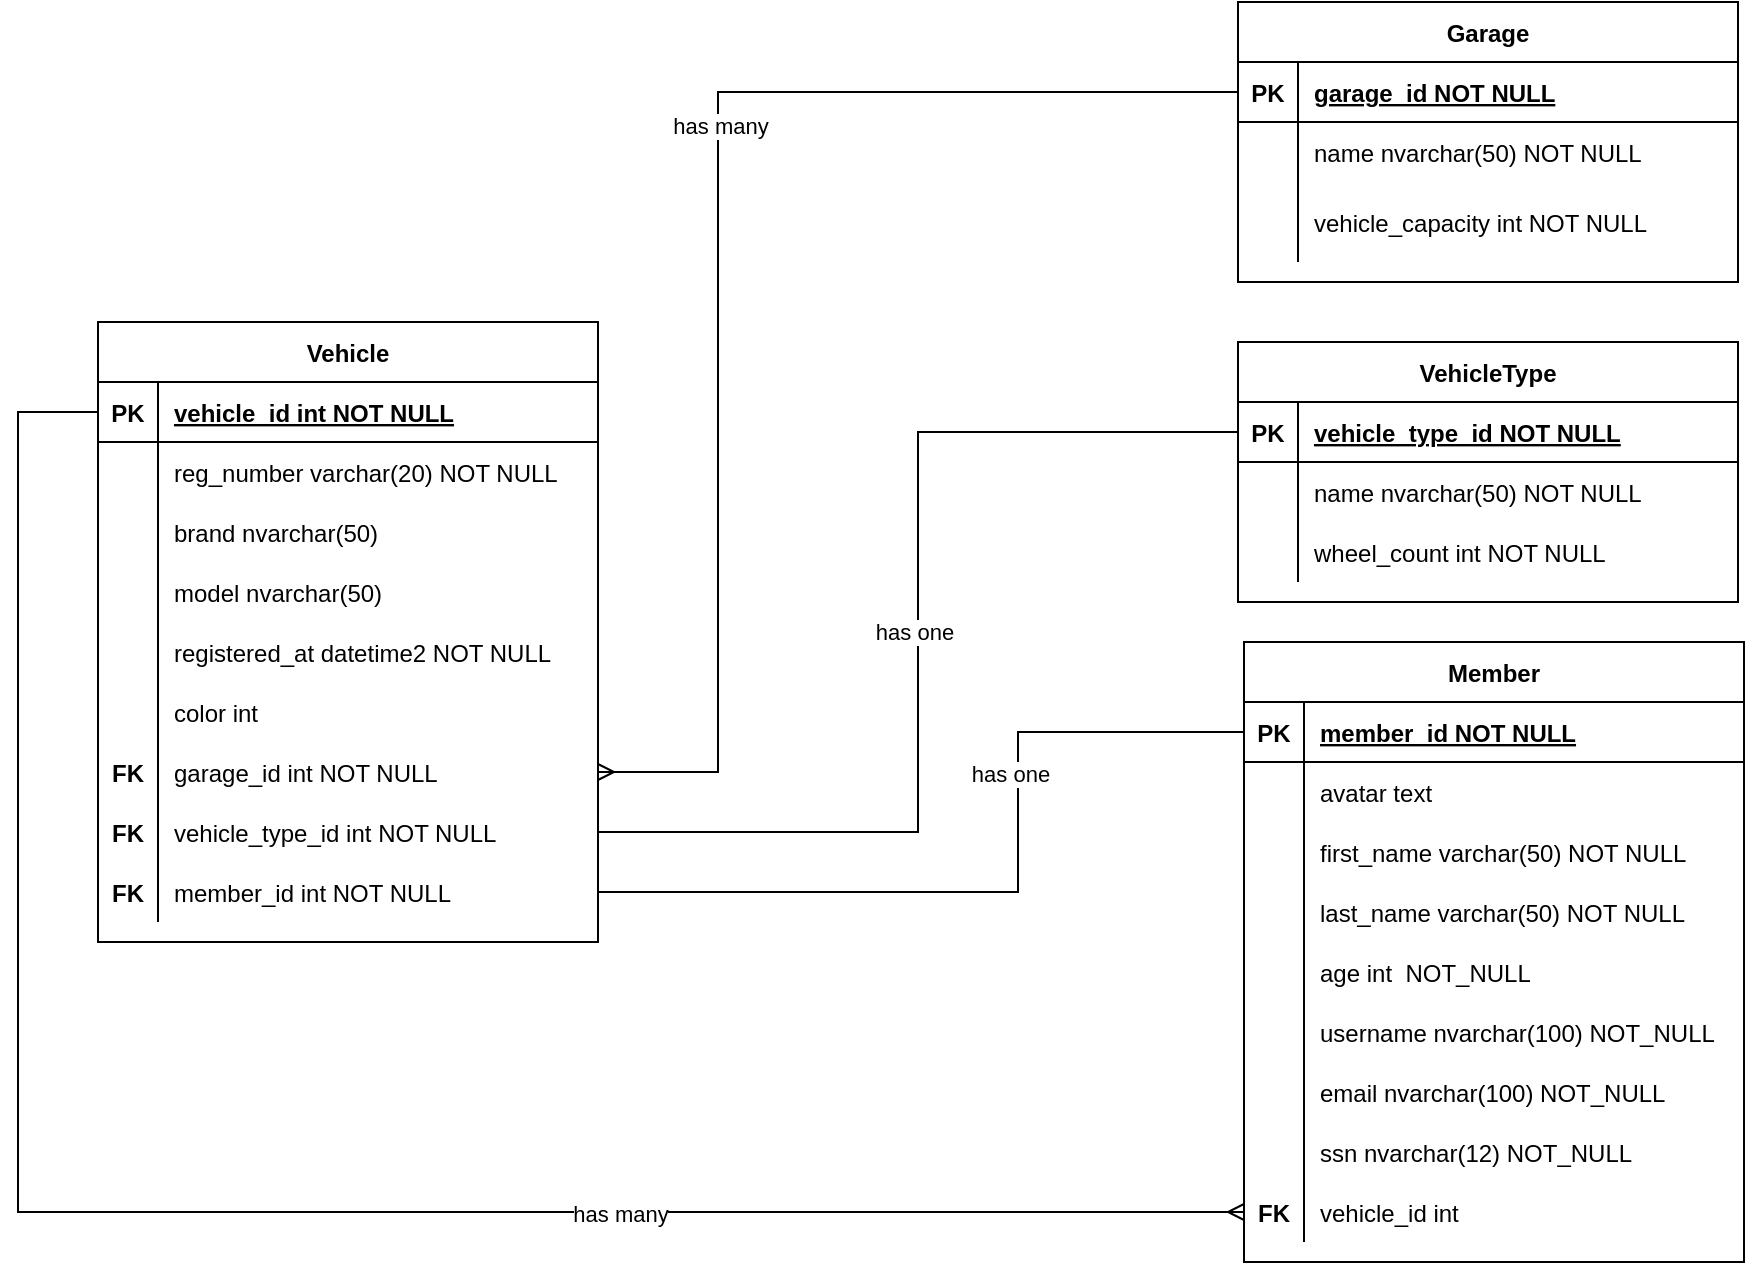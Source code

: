 <mxfile version="24.3.1" type="github">
  <diagram id="R2lEEEUBdFMjLlhIrx00" name="Page-1">
    <mxGraphModel dx="1235" dy="655" grid="1" gridSize="10" guides="1" tooltips="1" connect="1" arrows="1" fold="1" page="1" pageScale="1" pageWidth="1100" pageHeight="850" math="0" shadow="0" extFonts="Permanent Marker^https://fonts.googleapis.com/css?family=Permanent+Marker">
      <root>
        <mxCell id="0" />
        <mxCell id="1" parent="0" />
        <mxCell id="C-vyLk0tnHw3VtMMgP7b-23" value="Vehicle" style="shape=table;startSize=30;container=1;collapsible=1;childLayout=tableLayout;fixedRows=1;rowLines=0;fontStyle=1;align=center;resizeLast=1;" parent="1" vertex="1">
          <mxGeometry x="100" y="310" width="250" height="310" as="geometry" />
        </mxCell>
        <mxCell id="C-vyLk0tnHw3VtMMgP7b-24" value="" style="shape=partialRectangle;collapsible=0;dropTarget=0;pointerEvents=0;fillColor=none;points=[[0,0.5],[1,0.5]];portConstraint=eastwest;top=0;left=0;right=0;bottom=1;" parent="C-vyLk0tnHw3VtMMgP7b-23" vertex="1">
          <mxGeometry y="30" width="250" height="30" as="geometry" />
        </mxCell>
        <mxCell id="C-vyLk0tnHw3VtMMgP7b-25" value="PK" style="shape=partialRectangle;overflow=hidden;connectable=0;fillColor=none;top=0;left=0;bottom=0;right=0;fontStyle=1;" parent="C-vyLk0tnHw3VtMMgP7b-24" vertex="1">
          <mxGeometry width="30" height="30" as="geometry">
            <mxRectangle width="30" height="30" as="alternateBounds" />
          </mxGeometry>
        </mxCell>
        <mxCell id="C-vyLk0tnHw3VtMMgP7b-26" value="vehicle_id int NOT NULL " style="shape=partialRectangle;overflow=hidden;connectable=0;fillColor=none;top=0;left=0;bottom=0;right=0;align=left;spacingLeft=6;fontStyle=5;" parent="C-vyLk0tnHw3VtMMgP7b-24" vertex="1">
          <mxGeometry x="30" width="220" height="30" as="geometry">
            <mxRectangle width="220" height="30" as="alternateBounds" />
          </mxGeometry>
        </mxCell>
        <mxCell id="C-vyLk0tnHw3VtMMgP7b-27" value="" style="shape=partialRectangle;collapsible=0;dropTarget=0;pointerEvents=0;fillColor=none;points=[[0,0.5],[1,0.5]];portConstraint=eastwest;top=0;left=0;right=0;bottom=0;" parent="C-vyLk0tnHw3VtMMgP7b-23" vertex="1">
          <mxGeometry y="60" width="250" height="30" as="geometry" />
        </mxCell>
        <mxCell id="C-vyLk0tnHw3VtMMgP7b-28" value="" style="shape=partialRectangle;overflow=hidden;connectable=0;fillColor=none;top=0;left=0;bottom=0;right=0;" parent="C-vyLk0tnHw3VtMMgP7b-27" vertex="1">
          <mxGeometry width="30" height="30" as="geometry">
            <mxRectangle width="30" height="30" as="alternateBounds" />
          </mxGeometry>
        </mxCell>
        <mxCell id="C-vyLk0tnHw3VtMMgP7b-29" value="reg_number varchar(20) NOT NULL" style="shape=partialRectangle;overflow=hidden;connectable=0;fillColor=none;top=0;left=0;bottom=0;right=0;align=left;spacingLeft=6;" parent="C-vyLk0tnHw3VtMMgP7b-27" vertex="1">
          <mxGeometry x="30" width="220" height="30" as="geometry">
            <mxRectangle width="220" height="30" as="alternateBounds" />
          </mxGeometry>
        </mxCell>
        <mxCell id="S6oRHh5kuAe6m_ISH4qR-15" value="" style="shape=partialRectangle;collapsible=0;dropTarget=0;pointerEvents=0;fillColor=none;points=[[0,0.5],[1,0.5]];portConstraint=eastwest;top=0;left=0;right=0;bottom=0;" parent="C-vyLk0tnHw3VtMMgP7b-23" vertex="1">
          <mxGeometry y="90" width="250" height="30" as="geometry" />
        </mxCell>
        <mxCell id="S6oRHh5kuAe6m_ISH4qR-16" value="" style="shape=partialRectangle;overflow=hidden;connectable=0;fillColor=none;top=0;left=0;bottom=0;right=0;" parent="S6oRHh5kuAe6m_ISH4qR-15" vertex="1">
          <mxGeometry width="30" height="30" as="geometry">
            <mxRectangle width="30" height="30" as="alternateBounds" />
          </mxGeometry>
        </mxCell>
        <mxCell id="S6oRHh5kuAe6m_ISH4qR-17" value="brand nvarchar(50)" style="shape=partialRectangle;overflow=hidden;connectable=0;fillColor=none;top=0;left=0;bottom=0;right=0;align=left;spacingLeft=6;" parent="S6oRHh5kuAe6m_ISH4qR-15" vertex="1">
          <mxGeometry x="30" width="220" height="30" as="geometry">
            <mxRectangle width="220" height="30" as="alternateBounds" />
          </mxGeometry>
        </mxCell>
        <mxCell id="S6oRHh5kuAe6m_ISH4qR-18" value="" style="shape=partialRectangle;collapsible=0;dropTarget=0;pointerEvents=0;fillColor=none;points=[[0,0.5],[1,0.5]];portConstraint=eastwest;top=0;left=0;right=0;bottom=0;" parent="C-vyLk0tnHw3VtMMgP7b-23" vertex="1">
          <mxGeometry y="120" width="250" height="30" as="geometry" />
        </mxCell>
        <mxCell id="S6oRHh5kuAe6m_ISH4qR-19" value="" style="shape=partialRectangle;overflow=hidden;connectable=0;fillColor=none;top=0;left=0;bottom=0;right=0;" parent="S6oRHh5kuAe6m_ISH4qR-18" vertex="1">
          <mxGeometry width="30" height="30" as="geometry">
            <mxRectangle width="30" height="30" as="alternateBounds" />
          </mxGeometry>
        </mxCell>
        <mxCell id="S6oRHh5kuAe6m_ISH4qR-20" value="model nvarchar(50)" style="shape=partialRectangle;overflow=hidden;connectable=0;fillColor=none;top=0;left=0;bottom=0;right=0;align=left;spacingLeft=6;" parent="S6oRHh5kuAe6m_ISH4qR-18" vertex="1">
          <mxGeometry x="30" width="220" height="30" as="geometry">
            <mxRectangle width="220" height="30" as="alternateBounds" />
          </mxGeometry>
        </mxCell>
        <mxCell id="S6oRHh5kuAe6m_ISH4qR-21" value="" style="shape=partialRectangle;collapsible=0;dropTarget=0;pointerEvents=0;fillColor=none;points=[[0,0.5],[1,0.5]];portConstraint=eastwest;top=0;left=0;right=0;bottom=0;" parent="C-vyLk0tnHw3VtMMgP7b-23" vertex="1">
          <mxGeometry y="150" width="250" height="30" as="geometry" />
        </mxCell>
        <mxCell id="S6oRHh5kuAe6m_ISH4qR-22" value="" style="shape=partialRectangle;overflow=hidden;connectable=0;fillColor=none;top=0;left=0;bottom=0;right=0;" parent="S6oRHh5kuAe6m_ISH4qR-21" vertex="1">
          <mxGeometry width="30" height="30" as="geometry">
            <mxRectangle width="30" height="30" as="alternateBounds" />
          </mxGeometry>
        </mxCell>
        <mxCell id="S6oRHh5kuAe6m_ISH4qR-23" value="registered_at datetime2 NOT NULL" style="shape=partialRectangle;overflow=hidden;connectable=0;fillColor=none;top=0;left=0;bottom=0;right=0;align=left;spacingLeft=6;" parent="S6oRHh5kuAe6m_ISH4qR-21" vertex="1">
          <mxGeometry x="30" width="220" height="30" as="geometry">
            <mxRectangle width="220" height="30" as="alternateBounds" />
          </mxGeometry>
        </mxCell>
        <mxCell id="S6oRHh5kuAe6m_ISH4qR-24" value="" style="shape=partialRectangle;collapsible=0;dropTarget=0;pointerEvents=0;fillColor=none;points=[[0,0.5],[1,0.5]];portConstraint=eastwest;top=0;left=0;right=0;bottom=0;" parent="C-vyLk0tnHw3VtMMgP7b-23" vertex="1">
          <mxGeometry y="180" width="250" height="30" as="geometry" />
        </mxCell>
        <mxCell id="S6oRHh5kuAe6m_ISH4qR-25" value="" style="shape=partialRectangle;overflow=hidden;connectable=0;fillColor=none;top=0;left=0;bottom=0;right=0;" parent="S6oRHh5kuAe6m_ISH4qR-24" vertex="1">
          <mxGeometry width="30" height="30" as="geometry">
            <mxRectangle width="30" height="30" as="alternateBounds" />
          </mxGeometry>
        </mxCell>
        <mxCell id="S6oRHh5kuAe6m_ISH4qR-26" value="color int" style="shape=partialRectangle;overflow=hidden;connectable=0;fillColor=none;top=0;left=0;bottom=0;right=0;align=left;spacingLeft=6;" parent="S6oRHh5kuAe6m_ISH4qR-24" vertex="1">
          <mxGeometry x="30" width="220" height="30" as="geometry">
            <mxRectangle width="220" height="30" as="alternateBounds" />
          </mxGeometry>
        </mxCell>
        <mxCell id="S6oRHh5kuAe6m_ISH4qR-27" value="" style="shape=partialRectangle;collapsible=0;dropTarget=0;pointerEvents=0;fillColor=none;points=[[0,0.5],[1,0.5]];portConstraint=eastwest;top=0;left=0;right=0;bottom=0;" parent="C-vyLk0tnHw3VtMMgP7b-23" vertex="1">
          <mxGeometry y="210" width="250" height="30" as="geometry" />
        </mxCell>
        <mxCell id="S6oRHh5kuAe6m_ISH4qR-28" value="FK" style="shape=partialRectangle;overflow=hidden;connectable=0;fillColor=none;top=0;left=0;bottom=0;right=0;fontStyle=1" parent="S6oRHh5kuAe6m_ISH4qR-27" vertex="1">
          <mxGeometry width="30" height="30" as="geometry">
            <mxRectangle width="30" height="30" as="alternateBounds" />
          </mxGeometry>
        </mxCell>
        <mxCell id="S6oRHh5kuAe6m_ISH4qR-29" value="garage_id int NOT NULL" style="shape=partialRectangle;overflow=hidden;connectable=0;fillColor=none;top=0;left=0;bottom=0;right=0;align=left;spacingLeft=6;" parent="S6oRHh5kuAe6m_ISH4qR-27" vertex="1">
          <mxGeometry x="30" width="220" height="30" as="geometry">
            <mxRectangle width="220" height="30" as="alternateBounds" />
          </mxGeometry>
        </mxCell>
        <mxCell id="S6oRHh5kuAe6m_ISH4qR-30" value="" style="shape=partialRectangle;collapsible=0;dropTarget=0;pointerEvents=0;fillColor=none;points=[[0,0.5],[1,0.5]];portConstraint=eastwest;top=0;left=0;right=0;bottom=0;" parent="C-vyLk0tnHw3VtMMgP7b-23" vertex="1">
          <mxGeometry y="240" width="250" height="30" as="geometry" />
        </mxCell>
        <mxCell id="S6oRHh5kuAe6m_ISH4qR-31" value="FK" style="shape=partialRectangle;overflow=hidden;connectable=0;fillColor=none;top=0;left=0;bottom=0;right=0;fontStyle=1" parent="S6oRHh5kuAe6m_ISH4qR-30" vertex="1">
          <mxGeometry width="30" height="30" as="geometry">
            <mxRectangle width="30" height="30" as="alternateBounds" />
          </mxGeometry>
        </mxCell>
        <mxCell id="S6oRHh5kuAe6m_ISH4qR-32" value="vehicle_type_id int NOT NULL" style="shape=partialRectangle;overflow=hidden;connectable=0;fillColor=none;top=0;left=0;bottom=0;right=0;align=left;spacingLeft=6;" parent="S6oRHh5kuAe6m_ISH4qR-30" vertex="1">
          <mxGeometry x="30" width="220" height="30" as="geometry">
            <mxRectangle width="220" height="30" as="alternateBounds" />
          </mxGeometry>
        </mxCell>
        <mxCell id="S6oRHh5kuAe6m_ISH4qR-70" value="" style="shape=partialRectangle;collapsible=0;dropTarget=0;pointerEvents=0;fillColor=none;points=[[0,0.5],[1,0.5]];portConstraint=eastwest;top=0;left=0;right=0;bottom=0;" parent="C-vyLk0tnHw3VtMMgP7b-23" vertex="1">
          <mxGeometry y="270" width="250" height="30" as="geometry" />
        </mxCell>
        <mxCell id="S6oRHh5kuAe6m_ISH4qR-71" value="FK" style="shape=partialRectangle;overflow=hidden;connectable=0;fillColor=none;top=0;left=0;bottom=0;right=0;fontStyle=1" parent="S6oRHh5kuAe6m_ISH4qR-70" vertex="1">
          <mxGeometry width="30" height="30" as="geometry">
            <mxRectangle width="30" height="30" as="alternateBounds" />
          </mxGeometry>
        </mxCell>
        <mxCell id="S6oRHh5kuAe6m_ISH4qR-72" value="member_id int NOT NULL" style="shape=partialRectangle;overflow=hidden;connectable=0;fillColor=none;top=0;left=0;bottom=0;right=0;align=left;spacingLeft=6;" parent="S6oRHh5kuAe6m_ISH4qR-70" vertex="1">
          <mxGeometry x="30" width="220" height="30" as="geometry">
            <mxRectangle width="220" height="30" as="alternateBounds" />
          </mxGeometry>
        </mxCell>
        <mxCell id="S6oRHh5kuAe6m_ISH4qR-73" value="VehicleType" style="shape=table;startSize=30;container=1;collapsible=1;childLayout=tableLayout;fixedRows=1;rowLines=0;fontStyle=1;align=center;resizeLast=1;" parent="1" vertex="1">
          <mxGeometry x="670" y="320" width="250" height="130" as="geometry" />
        </mxCell>
        <mxCell id="S6oRHh5kuAe6m_ISH4qR-74" value="" style="shape=partialRectangle;collapsible=0;dropTarget=0;pointerEvents=0;fillColor=none;points=[[0,0.5],[1,0.5]];portConstraint=eastwest;top=0;left=0;right=0;bottom=1;" parent="S6oRHh5kuAe6m_ISH4qR-73" vertex="1">
          <mxGeometry y="30" width="250" height="30" as="geometry" />
        </mxCell>
        <mxCell id="S6oRHh5kuAe6m_ISH4qR-75" value="PK" style="shape=partialRectangle;overflow=hidden;connectable=0;fillColor=none;top=0;left=0;bottom=0;right=0;fontStyle=1;" parent="S6oRHh5kuAe6m_ISH4qR-74" vertex="1">
          <mxGeometry width="30" height="30" as="geometry">
            <mxRectangle width="30" height="30" as="alternateBounds" />
          </mxGeometry>
        </mxCell>
        <mxCell id="S6oRHh5kuAe6m_ISH4qR-76" value="vehicle_type_id NOT NULL" style="shape=partialRectangle;overflow=hidden;connectable=0;fillColor=none;top=0;left=0;bottom=0;right=0;align=left;spacingLeft=6;fontStyle=5;" parent="S6oRHh5kuAe6m_ISH4qR-74" vertex="1">
          <mxGeometry x="30" width="220" height="30" as="geometry">
            <mxRectangle width="220" height="30" as="alternateBounds" />
          </mxGeometry>
        </mxCell>
        <mxCell id="S6oRHh5kuAe6m_ISH4qR-77" value="" style="shape=partialRectangle;collapsible=0;dropTarget=0;pointerEvents=0;fillColor=none;points=[[0,0.5],[1,0.5]];portConstraint=eastwest;top=0;left=0;right=0;bottom=0;" parent="S6oRHh5kuAe6m_ISH4qR-73" vertex="1">
          <mxGeometry y="60" width="250" height="30" as="geometry" />
        </mxCell>
        <mxCell id="S6oRHh5kuAe6m_ISH4qR-78" value="" style="shape=partialRectangle;overflow=hidden;connectable=0;fillColor=none;top=0;left=0;bottom=0;right=0;" parent="S6oRHh5kuAe6m_ISH4qR-77" vertex="1">
          <mxGeometry width="30" height="30" as="geometry">
            <mxRectangle width="30" height="30" as="alternateBounds" />
          </mxGeometry>
        </mxCell>
        <mxCell id="S6oRHh5kuAe6m_ISH4qR-79" value="name nvarchar(50) NOT NULL" style="shape=partialRectangle;overflow=hidden;connectable=0;fillColor=none;top=0;left=0;bottom=0;right=0;align=left;spacingLeft=6;" parent="S6oRHh5kuAe6m_ISH4qR-77" vertex="1">
          <mxGeometry x="30" width="220" height="30" as="geometry">
            <mxRectangle width="220" height="30" as="alternateBounds" />
          </mxGeometry>
        </mxCell>
        <mxCell id="S6oRHh5kuAe6m_ISH4qR-80" value="" style="shape=partialRectangle;collapsible=0;dropTarget=0;pointerEvents=0;fillColor=none;points=[[0,0.5],[1,0.5]];portConstraint=eastwest;top=0;left=0;right=0;bottom=0;" parent="S6oRHh5kuAe6m_ISH4qR-73" vertex="1">
          <mxGeometry y="90" width="250" height="30" as="geometry" />
        </mxCell>
        <mxCell id="S6oRHh5kuAe6m_ISH4qR-81" value="" style="shape=partialRectangle;overflow=hidden;connectable=0;fillColor=none;top=0;left=0;bottom=0;right=0;" parent="S6oRHh5kuAe6m_ISH4qR-80" vertex="1">
          <mxGeometry width="30" height="30" as="geometry">
            <mxRectangle width="30" height="30" as="alternateBounds" />
          </mxGeometry>
        </mxCell>
        <mxCell id="S6oRHh5kuAe6m_ISH4qR-82" value="wheel_count int NOT NULL" style="shape=partialRectangle;overflow=hidden;connectable=0;fillColor=none;top=0;left=0;bottom=0;right=0;align=left;spacingLeft=6;" parent="S6oRHh5kuAe6m_ISH4qR-80" vertex="1">
          <mxGeometry x="30" width="220" height="30" as="geometry">
            <mxRectangle width="220" height="30" as="alternateBounds" />
          </mxGeometry>
        </mxCell>
        <mxCell id="S6oRHh5kuAe6m_ISH4qR-101" style="edgeStyle=orthogonalEdgeStyle;rounded=0;orthogonalLoop=1;jettySize=auto;html=1;exitX=1;exitY=0.5;exitDx=0;exitDy=0;entryX=0;entryY=0.5;entryDx=0;entryDy=0;startArrow=baseDash;startFill=0;endArrow=baseDash;endFill=0;" parent="1" source="S6oRHh5kuAe6m_ISH4qR-30" target="S6oRHh5kuAe6m_ISH4qR-74" edge="1">
          <mxGeometry relative="1" as="geometry" />
        </mxCell>
        <mxCell id="S6oRHh5kuAe6m_ISH4qR-130" value="has one" style="edgeLabel;html=1;align=center;verticalAlign=middle;resizable=0;points=[];" parent="S6oRHh5kuAe6m_ISH4qR-101" vertex="1" connectable="0">
          <mxGeometry x="0.001" y="2" relative="1" as="geometry">
            <mxPoint as="offset" />
          </mxGeometry>
        </mxCell>
        <mxCell id="S6oRHh5kuAe6m_ISH4qR-102" value="Garage" style="shape=table;startSize=30;container=1;collapsible=1;childLayout=tableLayout;fixedRows=1;rowLines=0;fontStyle=1;align=center;resizeLast=1;" parent="1" vertex="1">
          <mxGeometry x="670" y="150" width="250" height="140" as="geometry" />
        </mxCell>
        <mxCell id="S6oRHh5kuAe6m_ISH4qR-103" value="" style="shape=partialRectangle;collapsible=0;dropTarget=0;pointerEvents=0;fillColor=none;points=[[0,0.5],[1,0.5]];portConstraint=eastwest;top=0;left=0;right=0;bottom=1;" parent="S6oRHh5kuAe6m_ISH4qR-102" vertex="1">
          <mxGeometry y="30" width="250" height="30" as="geometry" />
        </mxCell>
        <mxCell id="S6oRHh5kuAe6m_ISH4qR-104" value="PK" style="shape=partialRectangle;overflow=hidden;connectable=0;fillColor=none;top=0;left=0;bottom=0;right=0;fontStyle=1;" parent="S6oRHh5kuAe6m_ISH4qR-103" vertex="1">
          <mxGeometry width="30" height="30" as="geometry">
            <mxRectangle width="30" height="30" as="alternateBounds" />
          </mxGeometry>
        </mxCell>
        <mxCell id="S6oRHh5kuAe6m_ISH4qR-105" value="garage_id NOT NULL" style="shape=partialRectangle;overflow=hidden;connectable=0;fillColor=none;top=0;left=0;bottom=0;right=0;align=left;spacingLeft=6;fontStyle=5;" parent="S6oRHh5kuAe6m_ISH4qR-103" vertex="1">
          <mxGeometry x="30" width="220" height="30" as="geometry">
            <mxRectangle width="220" height="30" as="alternateBounds" />
          </mxGeometry>
        </mxCell>
        <mxCell id="S6oRHh5kuAe6m_ISH4qR-106" value="" style="shape=partialRectangle;collapsible=0;dropTarget=0;pointerEvents=0;fillColor=none;points=[[0,0.5],[1,0.5]];portConstraint=eastwest;top=0;left=0;right=0;bottom=0;" parent="S6oRHh5kuAe6m_ISH4qR-102" vertex="1">
          <mxGeometry y="60" width="250" height="30" as="geometry" />
        </mxCell>
        <mxCell id="S6oRHh5kuAe6m_ISH4qR-107" value="" style="shape=partialRectangle;overflow=hidden;connectable=0;fillColor=none;top=0;left=0;bottom=0;right=0;" parent="S6oRHh5kuAe6m_ISH4qR-106" vertex="1">
          <mxGeometry width="30" height="30" as="geometry">
            <mxRectangle width="30" height="30" as="alternateBounds" />
          </mxGeometry>
        </mxCell>
        <mxCell id="S6oRHh5kuAe6m_ISH4qR-108" value="name nvarchar(50) NOT NULL" style="shape=partialRectangle;overflow=hidden;connectable=0;fillColor=none;top=0;left=0;bottom=0;right=0;align=left;spacingLeft=6;" parent="S6oRHh5kuAe6m_ISH4qR-106" vertex="1">
          <mxGeometry x="30" width="220" height="30" as="geometry">
            <mxRectangle width="220" height="30" as="alternateBounds" />
          </mxGeometry>
        </mxCell>
        <mxCell id="S6oRHh5kuAe6m_ISH4qR-109" value="" style="shape=partialRectangle;collapsible=0;dropTarget=0;pointerEvents=0;fillColor=none;points=[[0,0.5],[1,0.5]];portConstraint=eastwest;top=0;left=0;right=0;bottom=0;" parent="S6oRHh5kuAe6m_ISH4qR-102" vertex="1">
          <mxGeometry y="90" width="250" height="40" as="geometry" />
        </mxCell>
        <mxCell id="S6oRHh5kuAe6m_ISH4qR-110" value="" style="shape=partialRectangle;overflow=hidden;connectable=0;fillColor=none;top=0;left=0;bottom=0;right=0;" parent="S6oRHh5kuAe6m_ISH4qR-109" vertex="1">
          <mxGeometry width="30" height="40" as="geometry">
            <mxRectangle width="30" height="40" as="alternateBounds" />
          </mxGeometry>
        </mxCell>
        <mxCell id="S6oRHh5kuAe6m_ISH4qR-111" value="vehicle_capacity int NOT NULL" style="shape=partialRectangle;overflow=hidden;connectable=0;fillColor=none;top=0;left=0;bottom=0;right=0;align=left;spacingLeft=6;" parent="S6oRHh5kuAe6m_ISH4qR-109" vertex="1">
          <mxGeometry x="30" width="220" height="40" as="geometry">
            <mxRectangle width="220" height="40" as="alternateBounds" />
          </mxGeometry>
        </mxCell>
        <mxCell id="S6oRHh5kuAe6m_ISH4qR-112" value="Member" style="shape=table;startSize=30;container=1;collapsible=1;childLayout=tableLayout;fixedRows=1;rowLines=0;fontStyle=1;align=center;resizeLast=1;" parent="1" vertex="1">
          <mxGeometry x="673" y="470" width="250" height="310" as="geometry" />
        </mxCell>
        <mxCell id="S6oRHh5kuAe6m_ISH4qR-113" value="" style="shape=partialRectangle;collapsible=0;dropTarget=0;pointerEvents=0;fillColor=none;points=[[0,0.5],[1,0.5]];portConstraint=eastwest;top=0;left=0;right=0;bottom=1;" parent="S6oRHh5kuAe6m_ISH4qR-112" vertex="1">
          <mxGeometry y="30" width="250" height="30" as="geometry" />
        </mxCell>
        <mxCell id="S6oRHh5kuAe6m_ISH4qR-114" value="PK" style="shape=partialRectangle;overflow=hidden;connectable=0;fillColor=none;top=0;left=0;bottom=0;right=0;fontStyle=1;" parent="S6oRHh5kuAe6m_ISH4qR-113" vertex="1">
          <mxGeometry width="30" height="30" as="geometry">
            <mxRectangle width="30" height="30" as="alternateBounds" />
          </mxGeometry>
        </mxCell>
        <mxCell id="S6oRHh5kuAe6m_ISH4qR-115" value="member_id NOT NULL" style="shape=partialRectangle;overflow=hidden;connectable=0;fillColor=none;top=0;left=0;bottom=0;right=0;align=left;spacingLeft=6;fontStyle=5;" parent="S6oRHh5kuAe6m_ISH4qR-113" vertex="1">
          <mxGeometry x="30" width="220" height="30" as="geometry">
            <mxRectangle width="220" height="30" as="alternateBounds" />
          </mxGeometry>
        </mxCell>
        <mxCell id="S6oRHh5kuAe6m_ISH4qR-116" value="" style="shape=partialRectangle;collapsible=0;dropTarget=0;pointerEvents=0;fillColor=none;points=[[0,0.5],[1,0.5]];portConstraint=eastwest;top=0;left=0;right=0;bottom=0;" parent="S6oRHh5kuAe6m_ISH4qR-112" vertex="1">
          <mxGeometry y="60" width="250" height="30" as="geometry" />
        </mxCell>
        <mxCell id="S6oRHh5kuAe6m_ISH4qR-117" value="" style="shape=partialRectangle;overflow=hidden;connectable=0;fillColor=none;top=0;left=0;bottom=0;right=0;" parent="S6oRHh5kuAe6m_ISH4qR-116" vertex="1">
          <mxGeometry width="30" height="30" as="geometry">
            <mxRectangle width="30" height="30" as="alternateBounds" />
          </mxGeometry>
        </mxCell>
        <mxCell id="S6oRHh5kuAe6m_ISH4qR-118" value="avatar text" style="shape=partialRectangle;overflow=hidden;connectable=0;fillColor=none;top=0;left=0;bottom=0;right=0;align=left;spacingLeft=6;" parent="S6oRHh5kuAe6m_ISH4qR-116" vertex="1">
          <mxGeometry x="30" width="220" height="30" as="geometry">
            <mxRectangle width="220" height="30" as="alternateBounds" />
          </mxGeometry>
        </mxCell>
        <mxCell id="S6oRHh5kuAe6m_ISH4qR-119" value="" style="shape=partialRectangle;collapsible=0;dropTarget=0;pointerEvents=0;fillColor=none;points=[[0,0.5],[1,0.5]];portConstraint=eastwest;top=0;left=0;right=0;bottom=0;" parent="S6oRHh5kuAe6m_ISH4qR-112" vertex="1">
          <mxGeometry y="90" width="250" height="30" as="geometry" />
        </mxCell>
        <mxCell id="S6oRHh5kuAe6m_ISH4qR-120" value="" style="shape=partialRectangle;overflow=hidden;connectable=0;fillColor=none;top=0;left=0;bottom=0;right=0;" parent="S6oRHh5kuAe6m_ISH4qR-119" vertex="1">
          <mxGeometry width="30" height="30" as="geometry">
            <mxRectangle width="30" height="30" as="alternateBounds" />
          </mxGeometry>
        </mxCell>
        <mxCell id="S6oRHh5kuAe6m_ISH4qR-121" value="first_name varchar(50) NOT NULL" style="shape=partialRectangle;overflow=hidden;connectable=0;fillColor=none;top=0;left=0;bottom=0;right=0;align=left;spacingLeft=6;" parent="S6oRHh5kuAe6m_ISH4qR-119" vertex="1">
          <mxGeometry x="30" width="220" height="30" as="geometry">
            <mxRectangle width="220" height="30" as="alternateBounds" />
          </mxGeometry>
        </mxCell>
        <mxCell id="S6oRHh5kuAe6m_ISH4qR-143" value="" style="shape=partialRectangle;collapsible=0;dropTarget=0;pointerEvents=0;fillColor=none;points=[[0,0.5],[1,0.5]];portConstraint=eastwest;top=0;left=0;right=0;bottom=0;" parent="S6oRHh5kuAe6m_ISH4qR-112" vertex="1">
          <mxGeometry y="120" width="250" height="30" as="geometry" />
        </mxCell>
        <mxCell id="S6oRHh5kuAe6m_ISH4qR-144" value="" style="shape=partialRectangle;overflow=hidden;connectable=0;fillColor=none;top=0;left=0;bottom=0;right=0;" parent="S6oRHh5kuAe6m_ISH4qR-143" vertex="1">
          <mxGeometry width="30" height="30" as="geometry">
            <mxRectangle width="30" height="30" as="alternateBounds" />
          </mxGeometry>
        </mxCell>
        <mxCell id="S6oRHh5kuAe6m_ISH4qR-145" value="last_name varchar(50) NOT NULL" style="shape=partialRectangle;overflow=hidden;connectable=0;fillColor=none;top=0;left=0;bottom=0;right=0;align=left;spacingLeft=6;" parent="S6oRHh5kuAe6m_ISH4qR-143" vertex="1">
          <mxGeometry x="30" width="220" height="30" as="geometry">
            <mxRectangle width="220" height="30" as="alternateBounds" />
          </mxGeometry>
        </mxCell>
        <mxCell id="S6oRHh5kuAe6m_ISH4qR-146" value="" style="shape=partialRectangle;collapsible=0;dropTarget=0;pointerEvents=0;fillColor=none;points=[[0,0.5],[1,0.5]];portConstraint=eastwest;top=0;left=0;right=0;bottom=0;" parent="S6oRHh5kuAe6m_ISH4qR-112" vertex="1">
          <mxGeometry y="150" width="250" height="30" as="geometry" />
        </mxCell>
        <mxCell id="S6oRHh5kuAe6m_ISH4qR-147" value="" style="shape=partialRectangle;overflow=hidden;connectable=0;fillColor=none;top=0;left=0;bottom=0;right=0;" parent="S6oRHh5kuAe6m_ISH4qR-146" vertex="1">
          <mxGeometry width="30" height="30" as="geometry">
            <mxRectangle width="30" height="30" as="alternateBounds" />
          </mxGeometry>
        </mxCell>
        <mxCell id="S6oRHh5kuAe6m_ISH4qR-148" value="age int  NOT_NULL" style="shape=partialRectangle;overflow=hidden;connectable=0;fillColor=none;top=0;left=0;bottom=0;right=0;align=left;spacingLeft=6;" parent="S6oRHh5kuAe6m_ISH4qR-146" vertex="1">
          <mxGeometry x="30" width="220" height="30" as="geometry">
            <mxRectangle width="220" height="30" as="alternateBounds" />
          </mxGeometry>
        </mxCell>
        <mxCell id="S6oRHh5kuAe6m_ISH4qR-149" value="" style="shape=partialRectangle;collapsible=0;dropTarget=0;pointerEvents=0;fillColor=none;points=[[0,0.5],[1,0.5]];portConstraint=eastwest;top=0;left=0;right=0;bottom=0;" parent="S6oRHh5kuAe6m_ISH4qR-112" vertex="1">
          <mxGeometry y="180" width="250" height="30" as="geometry" />
        </mxCell>
        <mxCell id="S6oRHh5kuAe6m_ISH4qR-150" value="" style="shape=partialRectangle;overflow=hidden;connectable=0;fillColor=none;top=0;left=0;bottom=0;right=0;" parent="S6oRHh5kuAe6m_ISH4qR-149" vertex="1">
          <mxGeometry width="30" height="30" as="geometry">
            <mxRectangle width="30" height="30" as="alternateBounds" />
          </mxGeometry>
        </mxCell>
        <mxCell id="S6oRHh5kuAe6m_ISH4qR-151" value="username nvarchar(100) NOT_NULL" style="shape=partialRectangle;overflow=hidden;connectable=0;fillColor=none;top=0;left=0;bottom=0;right=0;align=left;spacingLeft=6;" parent="S6oRHh5kuAe6m_ISH4qR-149" vertex="1">
          <mxGeometry x="30" width="220" height="30" as="geometry">
            <mxRectangle width="220" height="30" as="alternateBounds" />
          </mxGeometry>
        </mxCell>
        <mxCell id="S6oRHh5kuAe6m_ISH4qR-152" value="" style="shape=partialRectangle;collapsible=0;dropTarget=0;pointerEvents=0;fillColor=none;points=[[0,0.5],[1,0.5]];portConstraint=eastwest;top=0;left=0;right=0;bottom=0;" parent="S6oRHh5kuAe6m_ISH4qR-112" vertex="1">
          <mxGeometry y="210" width="250" height="30" as="geometry" />
        </mxCell>
        <mxCell id="S6oRHh5kuAe6m_ISH4qR-153" value="" style="shape=partialRectangle;overflow=hidden;connectable=0;fillColor=none;top=0;left=0;bottom=0;right=0;" parent="S6oRHh5kuAe6m_ISH4qR-152" vertex="1">
          <mxGeometry width="30" height="30" as="geometry">
            <mxRectangle width="30" height="30" as="alternateBounds" />
          </mxGeometry>
        </mxCell>
        <mxCell id="S6oRHh5kuAe6m_ISH4qR-154" value="email nvarchar(100) NOT_NULL" style="shape=partialRectangle;overflow=hidden;connectable=0;fillColor=none;top=0;left=0;bottom=0;right=0;align=left;spacingLeft=6;" parent="S6oRHh5kuAe6m_ISH4qR-152" vertex="1">
          <mxGeometry x="30" width="220" height="30" as="geometry">
            <mxRectangle width="220" height="30" as="alternateBounds" />
          </mxGeometry>
        </mxCell>
        <mxCell id="S6oRHh5kuAe6m_ISH4qR-155" value="" style="shape=partialRectangle;collapsible=0;dropTarget=0;pointerEvents=0;fillColor=none;points=[[0,0.5],[1,0.5]];portConstraint=eastwest;top=0;left=0;right=0;bottom=0;" parent="S6oRHh5kuAe6m_ISH4qR-112" vertex="1">
          <mxGeometry y="240" width="250" height="30" as="geometry" />
        </mxCell>
        <mxCell id="S6oRHh5kuAe6m_ISH4qR-156" value="" style="shape=partialRectangle;overflow=hidden;connectable=0;fillColor=none;top=0;left=0;bottom=0;right=0;" parent="S6oRHh5kuAe6m_ISH4qR-155" vertex="1">
          <mxGeometry width="30" height="30" as="geometry">
            <mxRectangle width="30" height="30" as="alternateBounds" />
          </mxGeometry>
        </mxCell>
        <mxCell id="S6oRHh5kuAe6m_ISH4qR-157" value="ssn nvarchar(12) NOT_NULL" style="shape=partialRectangle;overflow=hidden;connectable=0;fillColor=none;top=0;left=0;bottom=0;right=0;align=left;spacingLeft=6;" parent="S6oRHh5kuAe6m_ISH4qR-155" vertex="1">
          <mxGeometry x="30" width="220" height="30" as="geometry">
            <mxRectangle width="220" height="30" as="alternateBounds" />
          </mxGeometry>
        </mxCell>
        <mxCell id="S6oRHh5kuAe6m_ISH4qR-158" value="" style="shape=partialRectangle;collapsible=0;dropTarget=0;pointerEvents=0;fillColor=none;points=[[0,0.5],[1,0.5]];portConstraint=eastwest;top=0;left=0;right=0;bottom=0;" parent="S6oRHh5kuAe6m_ISH4qR-112" vertex="1">
          <mxGeometry y="270" width="250" height="30" as="geometry" />
        </mxCell>
        <mxCell id="S6oRHh5kuAe6m_ISH4qR-159" value="FK" style="shape=partialRectangle;overflow=hidden;connectable=0;fillColor=none;top=0;left=0;bottom=0;right=0;fontStyle=1" parent="S6oRHh5kuAe6m_ISH4qR-158" vertex="1">
          <mxGeometry width="30" height="30" as="geometry">
            <mxRectangle width="30" height="30" as="alternateBounds" />
          </mxGeometry>
        </mxCell>
        <mxCell id="S6oRHh5kuAe6m_ISH4qR-160" value="vehicle_id int" style="shape=partialRectangle;overflow=hidden;connectable=0;fillColor=none;top=0;left=0;bottom=0;right=0;align=left;spacingLeft=6;" parent="S6oRHh5kuAe6m_ISH4qR-158" vertex="1">
          <mxGeometry x="30" width="220" height="30" as="geometry">
            <mxRectangle width="220" height="30" as="alternateBounds" />
          </mxGeometry>
        </mxCell>
        <mxCell id="S6oRHh5kuAe6m_ISH4qR-122" style="edgeStyle=orthogonalEdgeStyle;rounded=0;orthogonalLoop=1;jettySize=auto;html=1;exitX=1;exitY=0.5;exitDx=0;exitDy=0;entryX=0;entryY=0.5;entryDx=0;entryDy=0;endArrow=baseDash;endFill=0;" parent="1" source="S6oRHh5kuAe6m_ISH4qR-70" target="S6oRHh5kuAe6m_ISH4qR-113" edge="1">
          <mxGeometry relative="1" as="geometry">
            <Array as="points">
              <mxPoint x="560" y="595" />
              <mxPoint x="560" y="515" />
            </Array>
          </mxGeometry>
        </mxCell>
        <mxCell id="S6oRHh5kuAe6m_ISH4qR-132" value="has one" style="edgeLabel;html=1;align=center;verticalAlign=middle;resizable=0;points=[];" parent="S6oRHh5kuAe6m_ISH4qR-122" vertex="1" connectable="0">
          <mxGeometry x="0.338" y="4" relative="1" as="geometry">
            <mxPoint as="offset" />
          </mxGeometry>
        </mxCell>
        <mxCell id="S6oRHh5kuAe6m_ISH4qR-123" style="edgeStyle=orthogonalEdgeStyle;rounded=0;orthogonalLoop=1;jettySize=auto;html=1;exitX=1;exitY=0.5;exitDx=0;exitDy=0;entryX=0;entryY=0.5;entryDx=0;entryDy=0;strokeColor=default;startArrow=ERmany;startFill=0;endArrow=baseDash;endFill=0;" parent="1" source="S6oRHh5kuAe6m_ISH4qR-27" target="S6oRHh5kuAe6m_ISH4qR-103" edge="1">
          <mxGeometry relative="1" as="geometry">
            <Array as="points">
              <mxPoint x="410" y="535" />
              <mxPoint x="410" y="195" />
            </Array>
          </mxGeometry>
        </mxCell>
        <mxCell id="S6oRHh5kuAe6m_ISH4qR-131" value="has many" style="edgeLabel;html=1;align=center;verticalAlign=middle;resizable=0;points=[];" parent="S6oRHh5kuAe6m_ISH4qR-123" vertex="1" connectable="0">
          <mxGeometry x="-0.357" y="-1" relative="1" as="geometry">
            <mxPoint y="-171" as="offset" />
          </mxGeometry>
        </mxCell>
        <mxCell id="S6oRHh5kuAe6m_ISH4qR-161" style="edgeStyle=orthogonalEdgeStyle;rounded=0;orthogonalLoop=1;jettySize=auto;html=1;exitX=0;exitY=0.5;exitDx=0;exitDy=0;entryX=0;entryY=0.5;entryDx=0;entryDy=0;startArrow=ERmany;startFill=0;endArrow=baseDash;endFill=0;" parent="1" source="S6oRHh5kuAe6m_ISH4qR-158" target="C-vyLk0tnHw3VtMMgP7b-24" edge="1">
          <mxGeometry relative="1" as="geometry">
            <Array as="points">
              <mxPoint x="60" y="755" />
              <mxPoint x="60" y="355" />
            </Array>
          </mxGeometry>
        </mxCell>
        <mxCell id="S6oRHh5kuAe6m_ISH4qR-162" value="has many" style="edgeLabel;html=1;align=center;verticalAlign=middle;resizable=0;points=[];" parent="S6oRHh5kuAe6m_ISH4qR-161" vertex="1" connectable="0">
          <mxGeometry x="-0.407" y="1" relative="1" as="geometry">
            <mxPoint as="offset" />
          </mxGeometry>
        </mxCell>
      </root>
    </mxGraphModel>
  </diagram>
</mxfile>
